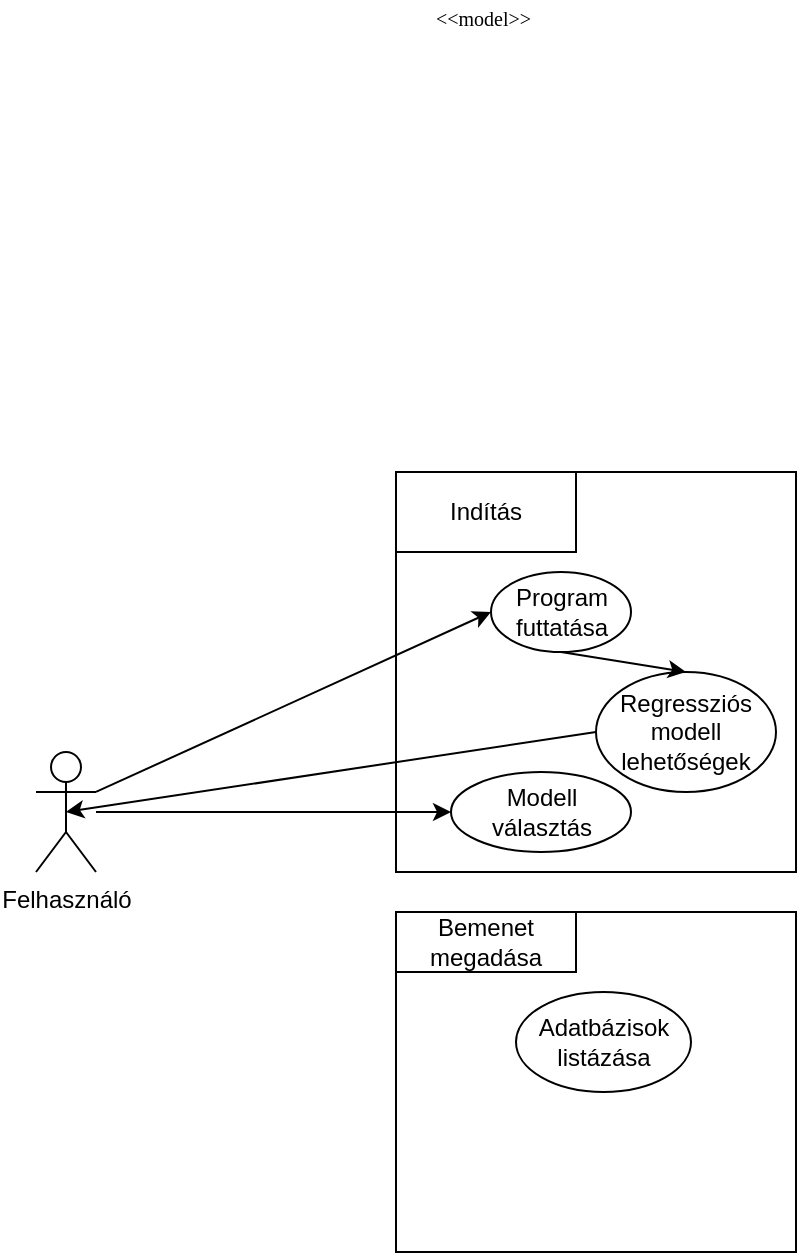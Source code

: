 <mxfile version="14.2.3" type="github"><diagram name="Page-1" id="b5b7bab2-c9e2-2cf4-8b2a-24fd1a2a6d21"><mxGraphModel dx="1038" dy="547" grid="1" gridSize="10" guides="1" tooltips="1" connect="1" arrows="1" fold="1" page="1" pageScale="1" pageWidth="827" pageHeight="1169" background="#ffffff" math="0" shadow="0"><root><mxCell id="0"/><mxCell id="1" parent="0"/><mxCell id="6e0c8c40b5770093-73" value="&amp;lt;&amp;lt;model&amp;gt;&amp;gt;" style="text;html=1;align=left;verticalAlign=top;spacingTop=-4;fontSize=10;fontFamily=Verdana" parent="1" vertex="1"><mxGeometry x="327.5" y="114.5" width="130" height="20" as="geometry"/></mxCell><mxCell id="VDja91TDTHWUjQdQ_YD6-5" value="Felhasználó" style="shape=umlActor;verticalLabelPosition=bottom;verticalAlign=top;html=1;outlineConnect=0;" vertex="1" parent="1"><mxGeometry x="130" y="490" width="30" height="60" as="geometry"/></mxCell><mxCell id="VDja91TDTHWUjQdQ_YD6-6" value="" style="whiteSpace=wrap;html=1;aspect=fixed;" vertex="1" parent="1"><mxGeometry x="310" y="350" width="200" height="200" as="geometry"/></mxCell><mxCell id="VDja91TDTHWUjQdQ_YD6-7" value="Indítás" style="rounded=0;whiteSpace=wrap;html=1;" vertex="1" parent="1"><mxGeometry x="310" y="350" width="90" height="40" as="geometry"/></mxCell><mxCell id="VDja91TDTHWUjQdQ_YD6-10" value="Program futtatása" style="ellipse;whiteSpace=wrap;html=1;" vertex="1" parent="1"><mxGeometry x="357.5" y="400" width="70" height="40" as="geometry"/></mxCell><mxCell id="VDja91TDTHWUjQdQ_YD6-11" value="" style="endArrow=classic;html=1;entryX=0;entryY=0.5;entryDx=0;entryDy=0;exitX=1;exitY=0.333;exitDx=0;exitDy=0;exitPerimeter=0;" edge="1" parent="1" source="VDja91TDTHWUjQdQ_YD6-5" target="VDja91TDTHWUjQdQ_YD6-10"><mxGeometry width="50" height="50" relative="1" as="geometry"><mxPoint x="420" y="600" as="sourcePoint"/><mxPoint x="470" y="550" as="targetPoint"/></mxGeometry></mxCell><mxCell id="VDja91TDTHWUjQdQ_YD6-12" value="Regressziós modell lehetőségek" style="ellipse;whiteSpace=wrap;html=1;" vertex="1" parent="1"><mxGeometry x="410" y="450" width="90" height="60" as="geometry"/></mxCell><mxCell id="VDja91TDTHWUjQdQ_YD6-13" value="" style="endArrow=classic;html=1;exitX=0.5;exitY=1;exitDx=0;exitDy=0;entryX=0.5;entryY=0;entryDx=0;entryDy=0;" edge="1" parent="1" source="VDja91TDTHWUjQdQ_YD6-10" target="VDja91TDTHWUjQdQ_YD6-12"><mxGeometry width="50" height="50" relative="1" as="geometry"><mxPoint x="420" y="600" as="sourcePoint"/><mxPoint x="470" y="550" as="targetPoint"/></mxGeometry></mxCell><mxCell id="VDja91TDTHWUjQdQ_YD6-14" value="" style="endArrow=classic;html=1;exitX=0;exitY=0.5;exitDx=0;exitDy=0;entryX=0.5;entryY=0.5;entryDx=0;entryDy=0;entryPerimeter=0;" edge="1" parent="1" source="VDja91TDTHWUjQdQ_YD6-12" target="VDja91TDTHWUjQdQ_YD6-5"><mxGeometry width="50" height="50" relative="1" as="geometry"><mxPoint x="420" y="600" as="sourcePoint"/><mxPoint x="470" y="550" as="targetPoint"/></mxGeometry></mxCell><mxCell id="VDja91TDTHWUjQdQ_YD6-17" value="Modell választás" style="ellipse;whiteSpace=wrap;html=1;" vertex="1" parent="1"><mxGeometry x="337.5" y="500" width="90" height="40" as="geometry"/></mxCell><mxCell id="VDja91TDTHWUjQdQ_YD6-18" value="" style="endArrow=classic;html=1;entryX=0;entryY=0.5;entryDx=0;entryDy=0;" edge="1" parent="1" source="VDja91TDTHWUjQdQ_YD6-5" target="VDja91TDTHWUjQdQ_YD6-17"><mxGeometry width="50" height="50" relative="1" as="geometry"><mxPoint x="420" y="600" as="sourcePoint"/><mxPoint x="470" y="550" as="targetPoint"/></mxGeometry></mxCell><mxCell id="VDja91TDTHWUjQdQ_YD6-19" value="" style="rounded=0;whiteSpace=wrap;html=1;" vertex="1" parent="1"><mxGeometry x="310" y="570" width="200" height="170" as="geometry"/></mxCell><mxCell id="VDja91TDTHWUjQdQ_YD6-21" value="Bemenet megadása" style="rounded=0;whiteSpace=wrap;html=1;" vertex="1" parent="1"><mxGeometry x="310" y="570" width="90" height="30" as="geometry"/></mxCell><mxCell id="VDja91TDTHWUjQdQ_YD6-22" value="Adatbázisok listázása" style="ellipse;whiteSpace=wrap;html=1;" vertex="1" parent="1"><mxGeometry x="370" y="610" width="87.5" height="50" as="geometry"/></mxCell></root></mxGraphModel></diagram></mxfile>